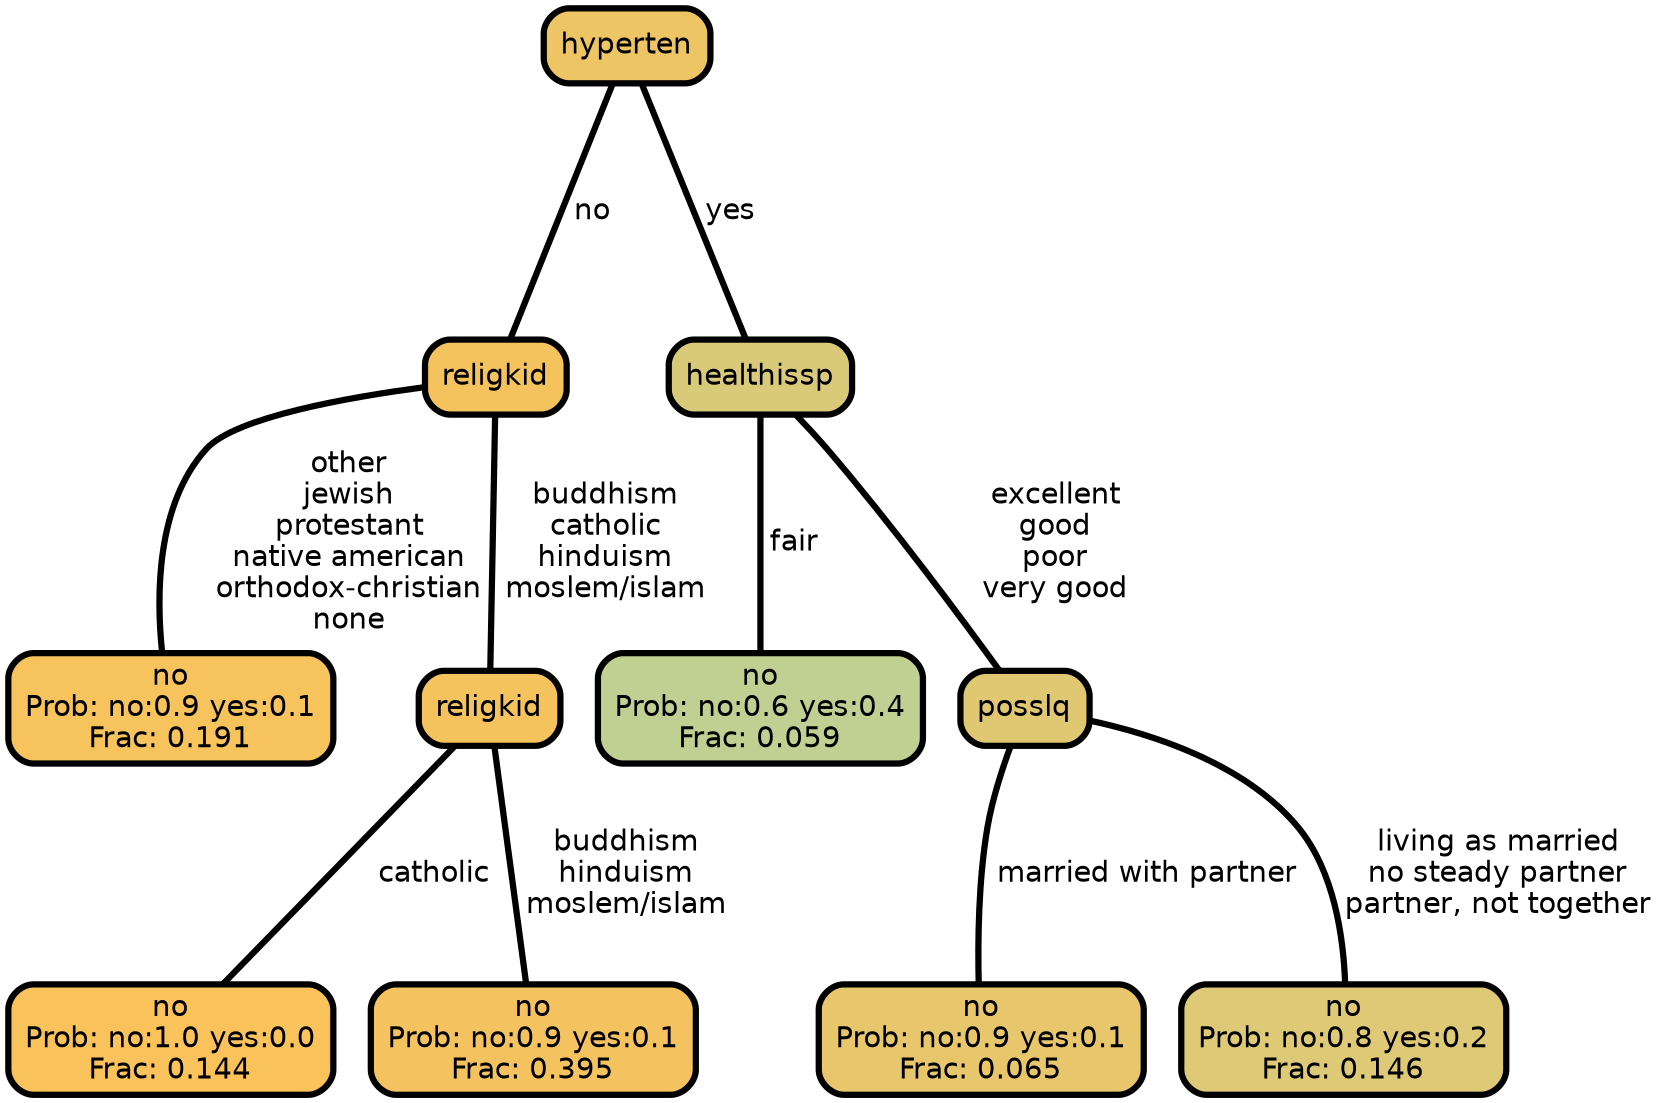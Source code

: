 graph Tree {
node [shape=box, style="filled, rounded",color="black",penwidth="3",fontcolor="black",                 fontname=helvetica] ;
graph [ranksep="0 equally", splines=straight,                 bgcolor=transparent, dpi=200] ;
edge [fontname=helvetica, color=black] ;
0 [label="no
Prob: no:0.9 yes:0.1
Frac: 0.191", fillcolor="#f6c35d"] ;
1 [label="religkid", fillcolor="#f5c35e"] ;
2 [label="no
Prob: no:1.0 yes:0.0
Frac: 0.144", fillcolor="#f9c25a"] ;
3 [label="religkid", fillcolor="#f5c35e"] ;
4 [label="no
Prob: no:0.9 yes:0.1
Frac: 0.395", fillcolor="#f4c35f"] ;
5 [label="hyperten", fillcolor="#eec565"] ;
6 [label="no
Prob: no:0.6 yes:0.4
Frac: 0.059", fillcolor="#c0d093"] ;
7 [label="healthissp", fillcolor="#d9ca7a"] ;
8 [label="no
Prob: no:0.9 yes:0.1
Frac: 0.065", fillcolor="#e7c66c"] ;
9 [label="posslq", fillcolor="#e0c873"] ;
10 [label="no
Prob: no:0.8 yes:0.2
Frac: 0.146", fillcolor="#ddc976"] ;
1 -- 0 [label=" other\n jewish\n protestant\n native american\n orthodox-christian\n none",penwidth=3] ;
1 -- 3 [label=" buddhism\n catholic\n hinduism\n moslem/islam",penwidth=3] ;
3 -- 2 [label=" catholic",penwidth=3] ;
3 -- 4 [label=" buddhism\n hinduism\n moslem/islam",penwidth=3] ;
5 -- 1 [label=" no",penwidth=3] ;
5 -- 7 [label=" yes",penwidth=3] ;
7 -- 6 [label=" fair",penwidth=3] ;
7 -- 9 [label=" excellent\n good\n poor\n very good",penwidth=3] ;
9 -- 8 [label=" married with partner",penwidth=3] ;
9 -- 10 [label=" living as married\n no steady partner\n partner, not together",penwidth=3] ;
{rank = same;}}